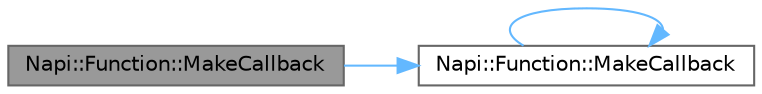 digraph "Napi::Function::MakeCallback"
{
 // LATEX_PDF_SIZE
  bgcolor="transparent";
  edge [fontname=Helvetica,fontsize=10,labelfontname=Helvetica,labelfontsize=10];
  node [fontname=Helvetica,fontsize=10,shape=box,height=0.2,width=0.4];
  rankdir="LR";
  Node1 [id="Node000001",label="Napi::Function::MakeCallback",height=0.2,width=0.4,color="gray40", fillcolor="grey60", style="filled", fontcolor="black",tooltip=" "];
  Node1 -> Node2 [id="edge3_Node000001_Node000002",color="steelblue1",style="solid",tooltip=" "];
  Node2 [id="Node000002",label="Napi::Function::MakeCallback",height=0.2,width=0.4,color="grey40", fillcolor="white", style="filled",URL="$class_napi_1_1_function.html#ab50fc61d06c91f7d24ac5d1fa7cfa986",tooltip=" "];
  Node2 -> Node2 [id="edge4_Node000002_Node000002",color="steelblue1",style="solid",tooltip=" "];
}
